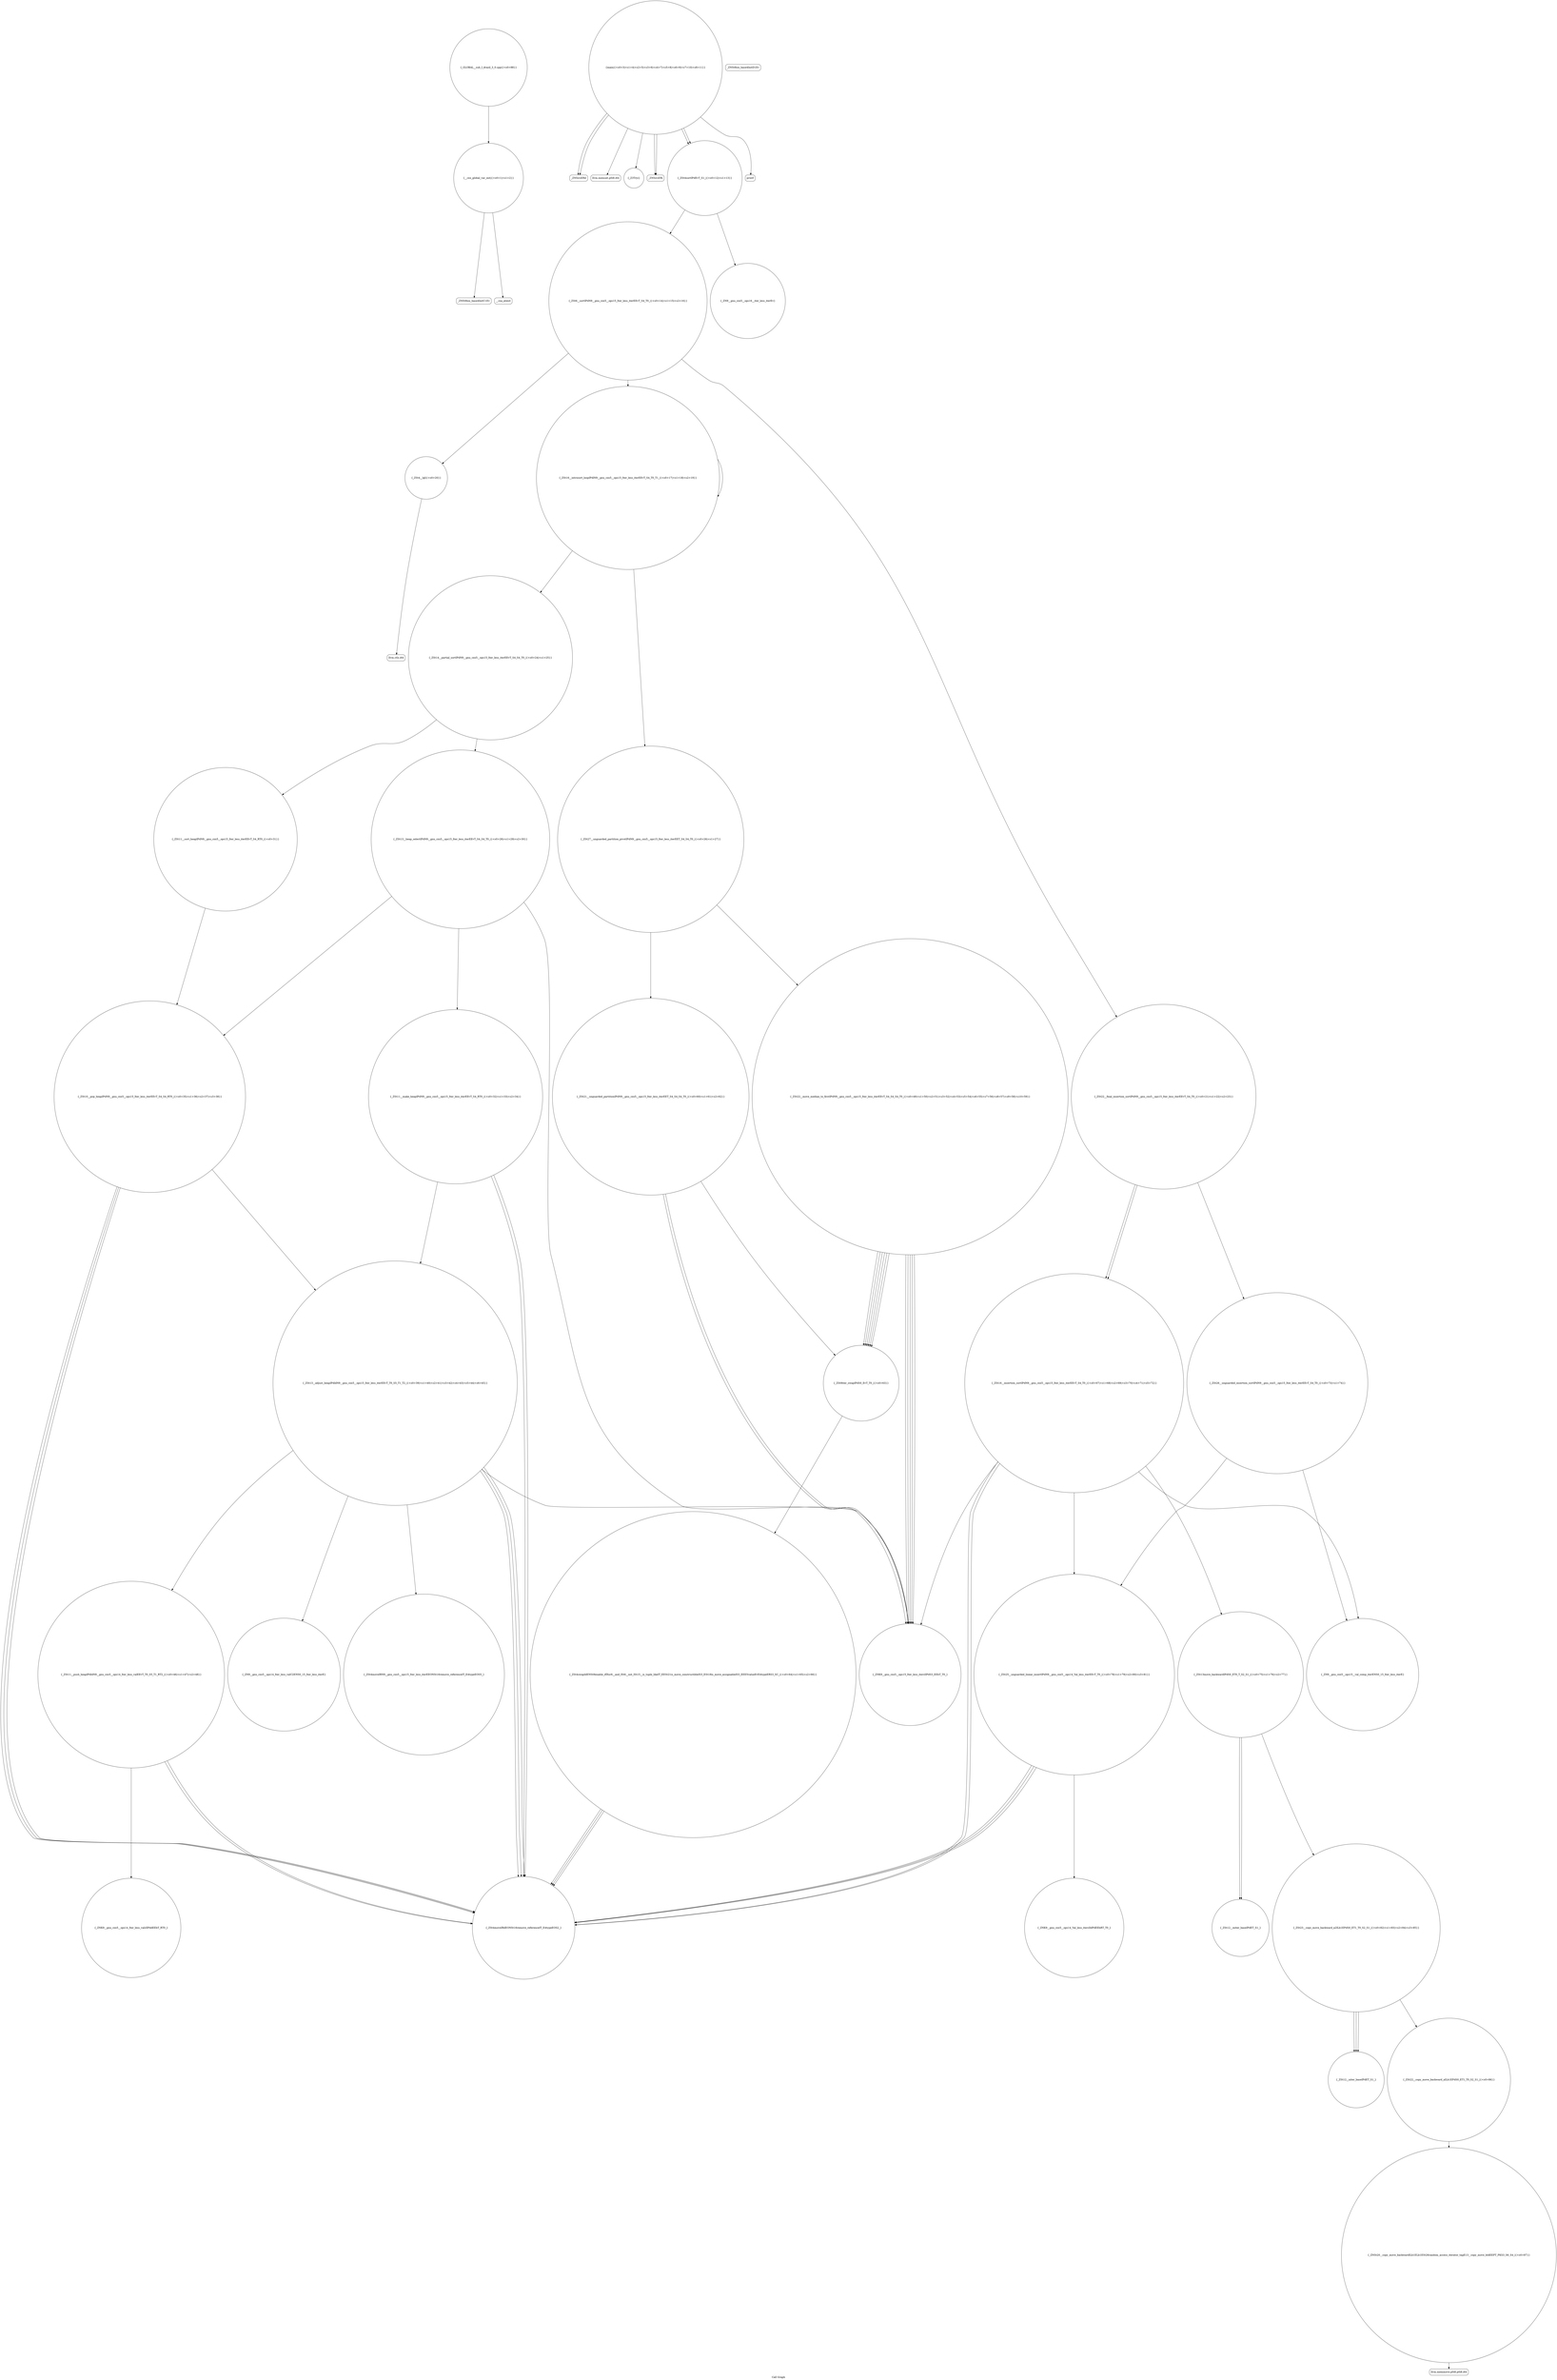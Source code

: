 digraph "Call Graph" {
	label="Call Graph";

	Node0x560dbad9be00 [shape=record,shape=circle,label="{__cxx_global_var_init|{<s0>1|<s1>2}}"];
	Node0x560dbad9be00:s0 -> Node0x560dbad9c290[color=black];
	Node0x560dbad9be00:s1 -> Node0x560dbad9c390[color=black];
	Node0x560dbad9d890 [shape=record,shape=circle,label="{_ZNK9__gnu_cxx5__ops14_Val_less_iterclIdPdEEbRT_T0_}"];
	Node0x560dbad9cf10 [shape=record,shape=circle,label="{_ZN9__gnu_cxx5__ops14_Iter_less_valC2ENS0_15_Iter_less_iterE}"];
	Node0x560dbad9c590 [shape=record,shape=Mrecord,label="{_ZNSirsERd}"];
	Node0x560dbad9d290 [shape=record,shape=Mrecord,label="{llvm.ctlz.i64}"];
	Node0x560dbad9c910 [shape=record,shape=circle,label="{_ZSt4__lgl|{<s0>20}}"];
	Node0x560dbad9c910:s0 -> Node0x560dbad9d290[color=black];
	Node0x560dbad9d610 [shape=record,shape=circle,label="{_ZSt12__miter_baseIPdET_S1_}"];
	Node0x560dbad9cc90 [shape=record,shape=circle,label="{_ZNK9__gnu_cxx5__ops15_Iter_less_iterclIPdS3_EEbT_T0_}"];
	Node0x560dbad9c310 [shape=record,shape=Mrecord,label="{_ZNSt8ios_base4InitD1Ev}"];
	Node0x560dbad9d010 [shape=record,shape=circle,label="{_ZNK9__gnu_cxx5__ops14_Iter_less_valclIPddEEbT_RT0_}"];
	Node0x560dbad9c690 [shape=record,shape=Mrecord,label="{llvm.memset.p0i8.i64}"];
	Node0x560dbad9d390 [shape=record,shape=circle,label="{_ZSt26__unguarded_insertion_sortIPdN9__gnu_cxx5__ops15_Iter_less_iterEEvT_S4_T0_|{<s0>73|<s1>74}}"];
	Node0x560dbad9d390:s0 -> Node0x560dbad9d510[color=black];
	Node0x560dbad9d390:s1 -> Node0x560dbad9d490[color=black];
	Node0x560dbad9ca10 [shape=record,shape=circle,label="{_ZSt14__partial_sortIPdN9__gnu_cxx5__ops15_Iter_less_iterEEvT_S4_S4_T0_|{<s0>24|<s1>25}}"];
	Node0x560dbad9ca10:s0 -> Node0x560dbad9cb10[color=black];
	Node0x560dbad9ca10:s1 -> Node0x560dbad9cb90[color=black];
	Node0x560dbad9d710 [shape=record,shape=circle,label="{_ZSt12__niter_baseIPdET_S1_}"];
	Node0x560dbad9cd90 [shape=record,shape=circle,label="{_ZSt4moveIRdEONSt16remove_referenceIT_E4typeEOS2_}"];
	Node0x560dbad9c410 [shape=record,shape=circle,label="{_Z3Tryi}"];
	Node0x560dbad9d110 [shape=record,shape=circle,label="{_ZSt21__unguarded_partitionIPdN9__gnu_cxx5__ops15_Iter_less_iterEET_S4_S4_S4_T0_|{<s0>60|<s1>61|<s2>62}}"];
	Node0x560dbad9d110:s0 -> Node0x560dbad9cc90[color=black];
	Node0x560dbad9d110:s1 -> Node0x560dbad9cc90[color=black];
	Node0x560dbad9d110:s2 -> Node0x560dbad9d190[color=black];
	Node0x560dbad9c790 [shape=record,shape=circle,label="{_ZSt6__sortIPdN9__gnu_cxx5__ops15_Iter_less_iterEEvT_S4_T0_|{<s0>14|<s1>15|<s2>16}}"];
	Node0x560dbad9c790:s0 -> Node0x560dbad9c910[color=black];
	Node0x560dbad9c790:s1 -> Node0x560dbad9c890[color=black];
	Node0x560dbad9c790:s2 -> Node0x560dbad9c990[color=black];
	Node0x560dbad9d490 [shape=record,shape=circle,label="{_ZSt25__unguarded_linear_insertIPdN9__gnu_cxx5__ops14_Val_less_iterEEvT_T0_|{<s0>78|<s1>79|<s2>80|<s3>81}}"];
	Node0x560dbad9d490:s0 -> Node0x560dbad9cd90[color=black];
	Node0x560dbad9d490:s1 -> Node0x560dbad9d890[color=black];
	Node0x560dbad9d490:s2 -> Node0x560dbad9cd90[color=black];
	Node0x560dbad9d490:s3 -> Node0x560dbad9cd90[color=black];
	Node0x560dbad9cb10 [shape=record,shape=circle,label="{_ZSt13__heap_selectIPdN9__gnu_cxx5__ops15_Iter_less_iterEEvT_S4_S4_T0_|{<s0>28|<s1>29|<s2>30}}"];
	Node0x560dbad9cb10:s0 -> Node0x560dbad9cc10[color=black];
	Node0x560dbad9cb10:s1 -> Node0x560dbad9cc90[color=black];
	Node0x560dbad9cb10:s2 -> Node0x560dbad9cd10[color=black];
	Node0x560dbad9d810 [shape=record,shape=Mrecord,label="{llvm.memmove.p0i8.p0i8.i64}"];
	Node0x560dbad9ce90 [shape=record,shape=circle,label="{_ZSt4moveIRN9__gnu_cxx5__ops15_Iter_less_iterEEONSt16remove_referenceIT_E4typeEOS5_}"];
	Node0x560dbad9c510 [shape=record,shape=Mrecord,label="{_ZNSirsERi}"];
	Node0x560dbad9d210 [shape=record,shape=circle,label="{_ZSt4swapIdENSt9enable_ifIXsr6__and_ISt6__not_ISt15__is_tuple_likeIT_EESt21is_move_constructibleIS3_ESt18is_move_assignableIS3_EEE5valueEvE4typeERS3_SC_|{<s0>64|<s1>65|<s2>66}}"];
	Node0x560dbad9d210:s0 -> Node0x560dbad9cd90[color=black];
	Node0x560dbad9d210:s1 -> Node0x560dbad9cd90[color=black];
	Node0x560dbad9d210:s2 -> Node0x560dbad9cd90[color=black];
	Node0x560dbad9c890 [shape=record,shape=circle,label="{_ZSt16__introsort_loopIPdlN9__gnu_cxx5__ops15_Iter_less_iterEEvT_S4_T0_T1_|{<s0>17|<s1>18|<s2>19}}"];
	Node0x560dbad9c890:s0 -> Node0x560dbad9ca10[color=black];
	Node0x560dbad9c890:s1 -> Node0x560dbad9ca90[color=black];
	Node0x560dbad9c890:s2 -> Node0x560dbad9c890[color=black];
	Node0x560dbad9d590 [shape=record,shape=circle,label="{_ZSt23__copy_move_backward_a2ILb1EPdS0_ET1_T0_S2_S1_|{<s0>82|<s1>83|<s2>84|<s3>85}}"];
	Node0x560dbad9d590:s0 -> Node0x560dbad9d710[color=black];
	Node0x560dbad9d590:s1 -> Node0x560dbad9d710[color=black];
	Node0x560dbad9d590:s2 -> Node0x560dbad9d710[color=black];
	Node0x560dbad9d590:s3 -> Node0x560dbad9d690[color=black];
	Node0x560dbad9cc10 [shape=record,shape=circle,label="{_ZSt11__make_heapIPdN9__gnu_cxx5__ops15_Iter_less_iterEEvT_S4_RT0_|{<s0>32|<s1>33|<s2>34}}"];
	Node0x560dbad9cc10:s0 -> Node0x560dbad9cd90[color=black];
	Node0x560dbad9cc10:s1 -> Node0x560dbad9cd90[color=black];
	Node0x560dbad9cc10:s2 -> Node0x560dbad9ce10[color=black];
	Node0x560dbad9c290 [shape=record,shape=Mrecord,label="{_ZNSt8ios_base4InitC1Ev}"];
	Node0x560dbad9d910 [shape=record,shape=circle,label="{_GLOBAL__sub_I_drazil_3_0.cpp|{<s0>88}}"];
	Node0x560dbad9d910:s0 -> Node0x560dbad9be00[color=black];
	Node0x560dbad9cf90 [shape=record,shape=circle,label="{_ZSt11__push_heapIPdldN9__gnu_cxx5__ops14_Iter_less_valEEvT_T0_S5_T1_RT2_|{<s0>46|<s1>47|<s2>48}}"];
	Node0x560dbad9cf90:s0 -> Node0x560dbad9d010[color=black];
	Node0x560dbad9cf90:s1 -> Node0x560dbad9cd90[color=black];
	Node0x560dbad9cf90:s2 -> Node0x560dbad9cd90[color=black];
	Node0x560dbad9c610 [shape=record,shape=circle,label="{_ZSt4sortIPdEvT_S1_|{<s0>12|<s1>13}}"];
	Node0x560dbad9c610:s0 -> Node0x560dbad9c810[color=black];
	Node0x560dbad9c610:s1 -> Node0x560dbad9c790[color=black];
	Node0x560dbad9d310 [shape=record,shape=circle,label="{_ZSt16__insertion_sortIPdN9__gnu_cxx5__ops15_Iter_less_iterEEvT_S4_T0_|{<s0>67|<s1>68|<s2>69|<s3>70|<s4>71|<s5>72}}"];
	Node0x560dbad9d310:s0 -> Node0x560dbad9cc90[color=black];
	Node0x560dbad9d310:s1 -> Node0x560dbad9cd90[color=black];
	Node0x560dbad9d310:s2 -> Node0x560dbad9d410[color=black];
	Node0x560dbad9d310:s3 -> Node0x560dbad9cd90[color=black];
	Node0x560dbad9d310:s4 -> Node0x560dbad9d510[color=black];
	Node0x560dbad9d310:s5 -> Node0x560dbad9d490[color=black];
	Node0x560dbad9c990 [shape=record,shape=circle,label="{_ZSt22__final_insertion_sortIPdN9__gnu_cxx5__ops15_Iter_less_iterEEvT_S4_T0_|{<s0>21|<s1>22|<s2>23}}"];
	Node0x560dbad9c990:s0 -> Node0x560dbad9d310[color=black];
	Node0x560dbad9c990:s1 -> Node0x560dbad9d390[color=black];
	Node0x560dbad9c990:s2 -> Node0x560dbad9d310[color=black];
	Node0x560dbad9d690 [shape=record,shape=circle,label="{_ZSt22__copy_move_backward_aILb1EPdS0_ET1_T0_S2_S1_|{<s0>86}}"];
	Node0x560dbad9d690:s0 -> Node0x560dbad9d790[color=black];
	Node0x560dbad9cd10 [shape=record,shape=circle,label="{_ZSt10__pop_heapIPdN9__gnu_cxx5__ops15_Iter_less_iterEEvT_S4_S4_RT0_|{<s0>35|<s1>36|<s2>37|<s3>38}}"];
	Node0x560dbad9cd10:s0 -> Node0x560dbad9cd90[color=black];
	Node0x560dbad9cd10:s1 -> Node0x560dbad9cd90[color=black];
	Node0x560dbad9cd10:s2 -> Node0x560dbad9cd90[color=black];
	Node0x560dbad9cd10:s3 -> Node0x560dbad9ce10[color=black];
	Node0x560dbad9c390 [shape=record,shape=Mrecord,label="{__cxa_atexit}"];
	Node0x560dbad9d090 [shape=record,shape=circle,label="{_ZSt22__move_median_to_firstIPdN9__gnu_cxx5__ops15_Iter_less_iterEEvT_S4_S4_S4_T0_|{<s0>49|<s1>50|<s2>51|<s3>52|<s4>53|<s5>54|<s6>55|<s7>56|<s8>57|<s9>58|<s10>59}}"];
	Node0x560dbad9d090:s0 -> Node0x560dbad9cc90[color=black];
	Node0x560dbad9d090:s1 -> Node0x560dbad9cc90[color=black];
	Node0x560dbad9d090:s2 -> Node0x560dbad9d190[color=black];
	Node0x560dbad9d090:s3 -> Node0x560dbad9cc90[color=black];
	Node0x560dbad9d090:s4 -> Node0x560dbad9d190[color=black];
	Node0x560dbad9d090:s5 -> Node0x560dbad9d190[color=black];
	Node0x560dbad9d090:s6 -> Node0x560dbad9cc90[color=black];
	Node0x560dbad9d090:s7 -> Node0x560dbad9d190[color=black];
	Node0x560dbad9d090:s8 -> Node0x560dbad9cc90[color=black];
	Node0x560dbad9d090:s9 -> Node0x560dbad9d190[color=black];
	Node0x560dbad9d090:s10 -> Node0x560dbad9d190[color=black];
	Node0x560dbad9c710 [shape=record,shape=Mrecord,label="{printf}"];
	Node0x560dbad9d410 [shape=record,shape=circle,label="{_ZSt13move_backwardIPdS0_ET0_T_S2_S1_|{<s0>75|<s1>76|<s2>77}}"];
	Node0x560dbad9d410:s0 -> Node0x560dbad9d610[color=black];
	Node0x560dbad9d410:s1 -> Node0x560dbad9d610[color=black];
	Node0x560dbad9d410:s2 -> Node0x560dbad9d590[color=black];
	Node0x560dbad9ca90 [shape=record,shape=circle,label="{_ZSt27__unguarded_partition_pivotIPdN9__gnu_cxx5__ops15_Iter_less_iterEET_S4_S4_T0_|{<s0>26|<s1>27}}"];
	Node0x560dbad9ca90:s0 -> Node0x560dbad9d090[color=black];
	Node0x560dbad9ca90:s1 -> Node0x560dbad9d110[color=black];
	Node0x560dbad9d790 [shape=record,shape=circle,label="{_ZNSt20__copy_move_backwardILb1ELb1ESt26random_access_iterator_tagE13__copy_move_bIdEEPT_PKS3_S6_S4_|{<s0>87}}"];
	Node0x560dbad9d790:s0 -> Node0x560dbad9d810[color=black];
	Node0x560dbad9ce10 [shape=record,shape=circle,label="{_ZSt13__adjust_heapIPdldN9__gnu_cxx5__ops15_Iter_less_iterEEvT_T0_S5_T1_T2_|{<s0>39|<s1>40|<s2>41|<s3>42|<s4>43|<s5>44|<s6>45}}"];
	Node0x560dbad9ce10:s0 -> Node0x560dbad9cc90[color=black];
	Node0x560dbad9ce10:s1 -> Node0x560dbad9cd90[color=black];
	Node0x560dbad9ce10:s2 -> Node0x560dbad9cd90[color=black];
	Node0x560dbad9ce10:s3 -> Node0x560dbad9ce90[color=black];
	Node0x560dbad9ce10:s4 -> Node0x560dbad9cf10[color=black];
	Node0x560dbad9ce10:s5 -> Node0x560dbad9cd90[color=black];
	Node0x560dbad9ce10:s6 -> Node0x560dbad9cf90[color=black];
	Node0x560dbad9c490 [shape=record,shape=circle,label="{main|{<s0>3|<s1>4|<s2>5|<s3>6|<s4>7|<s5>8|<s6>9|<s7>10|<s8>11}}"];
	Node0x560dbad9c490:s0 -> Node0x560dbad9c510[color=black];
	Node0x560dbad9c490:s1 -> Node0x560dbad9c510[color=black];
	Node0x560dbad9c490:s2 -> Node0x560dbad9c590[color=black];
	Node0x560dbad9c490:s3 -> Node0x560dbad9c590[color=black];
	Node0x560dbad9c490:s4 -> Node0x560dbad9c610[color=black];
	Node0x560dbad9c490:s5 -> Node0x560dbad9c610[color=black];
	Node0x560dbad9c490:s6 -> Node0x560dbad9c690[color=black];
	Node0x560dbad9c490:s7 -> Node0x560dbad9c410[color=black];
	Node0x560dbad9c490:s8 -> Node0x560dbad9c710[color=black];
	Node0x560dbad9d190 [shape=record,shape=circle,label="{_ZSt9iter_swapIPdS0_EvT_T0_|{<s0>63}}"];
	Node0x560dbad9d190:s0 -> Node0x560dbad9d210[color=black];
	Node0x560dbad9c810 [shape=record,shape=circle,label="{_ZN9__gnu_cxx5__ops16__iter_less_iterEv}"];
	Node0x560dbad9d510 [shape=record,shape=circle,label="{_ZN9__gnu_cxx5__ops15__val_comp_iterENS0_15_Iter_less_iterE}"];
	Node0x560dbad9cb90 [shape=record,shape=circle,label="{_ZSt11__sort_heapIPdN9__gnu_cxx5__ops15_Iter_less_iterEEvT_S4_RT0_|{<s0>31}}"];
	Node0x560dbad9cb90:s0 -> Node0x560dbad9cd10[color=black];
}
